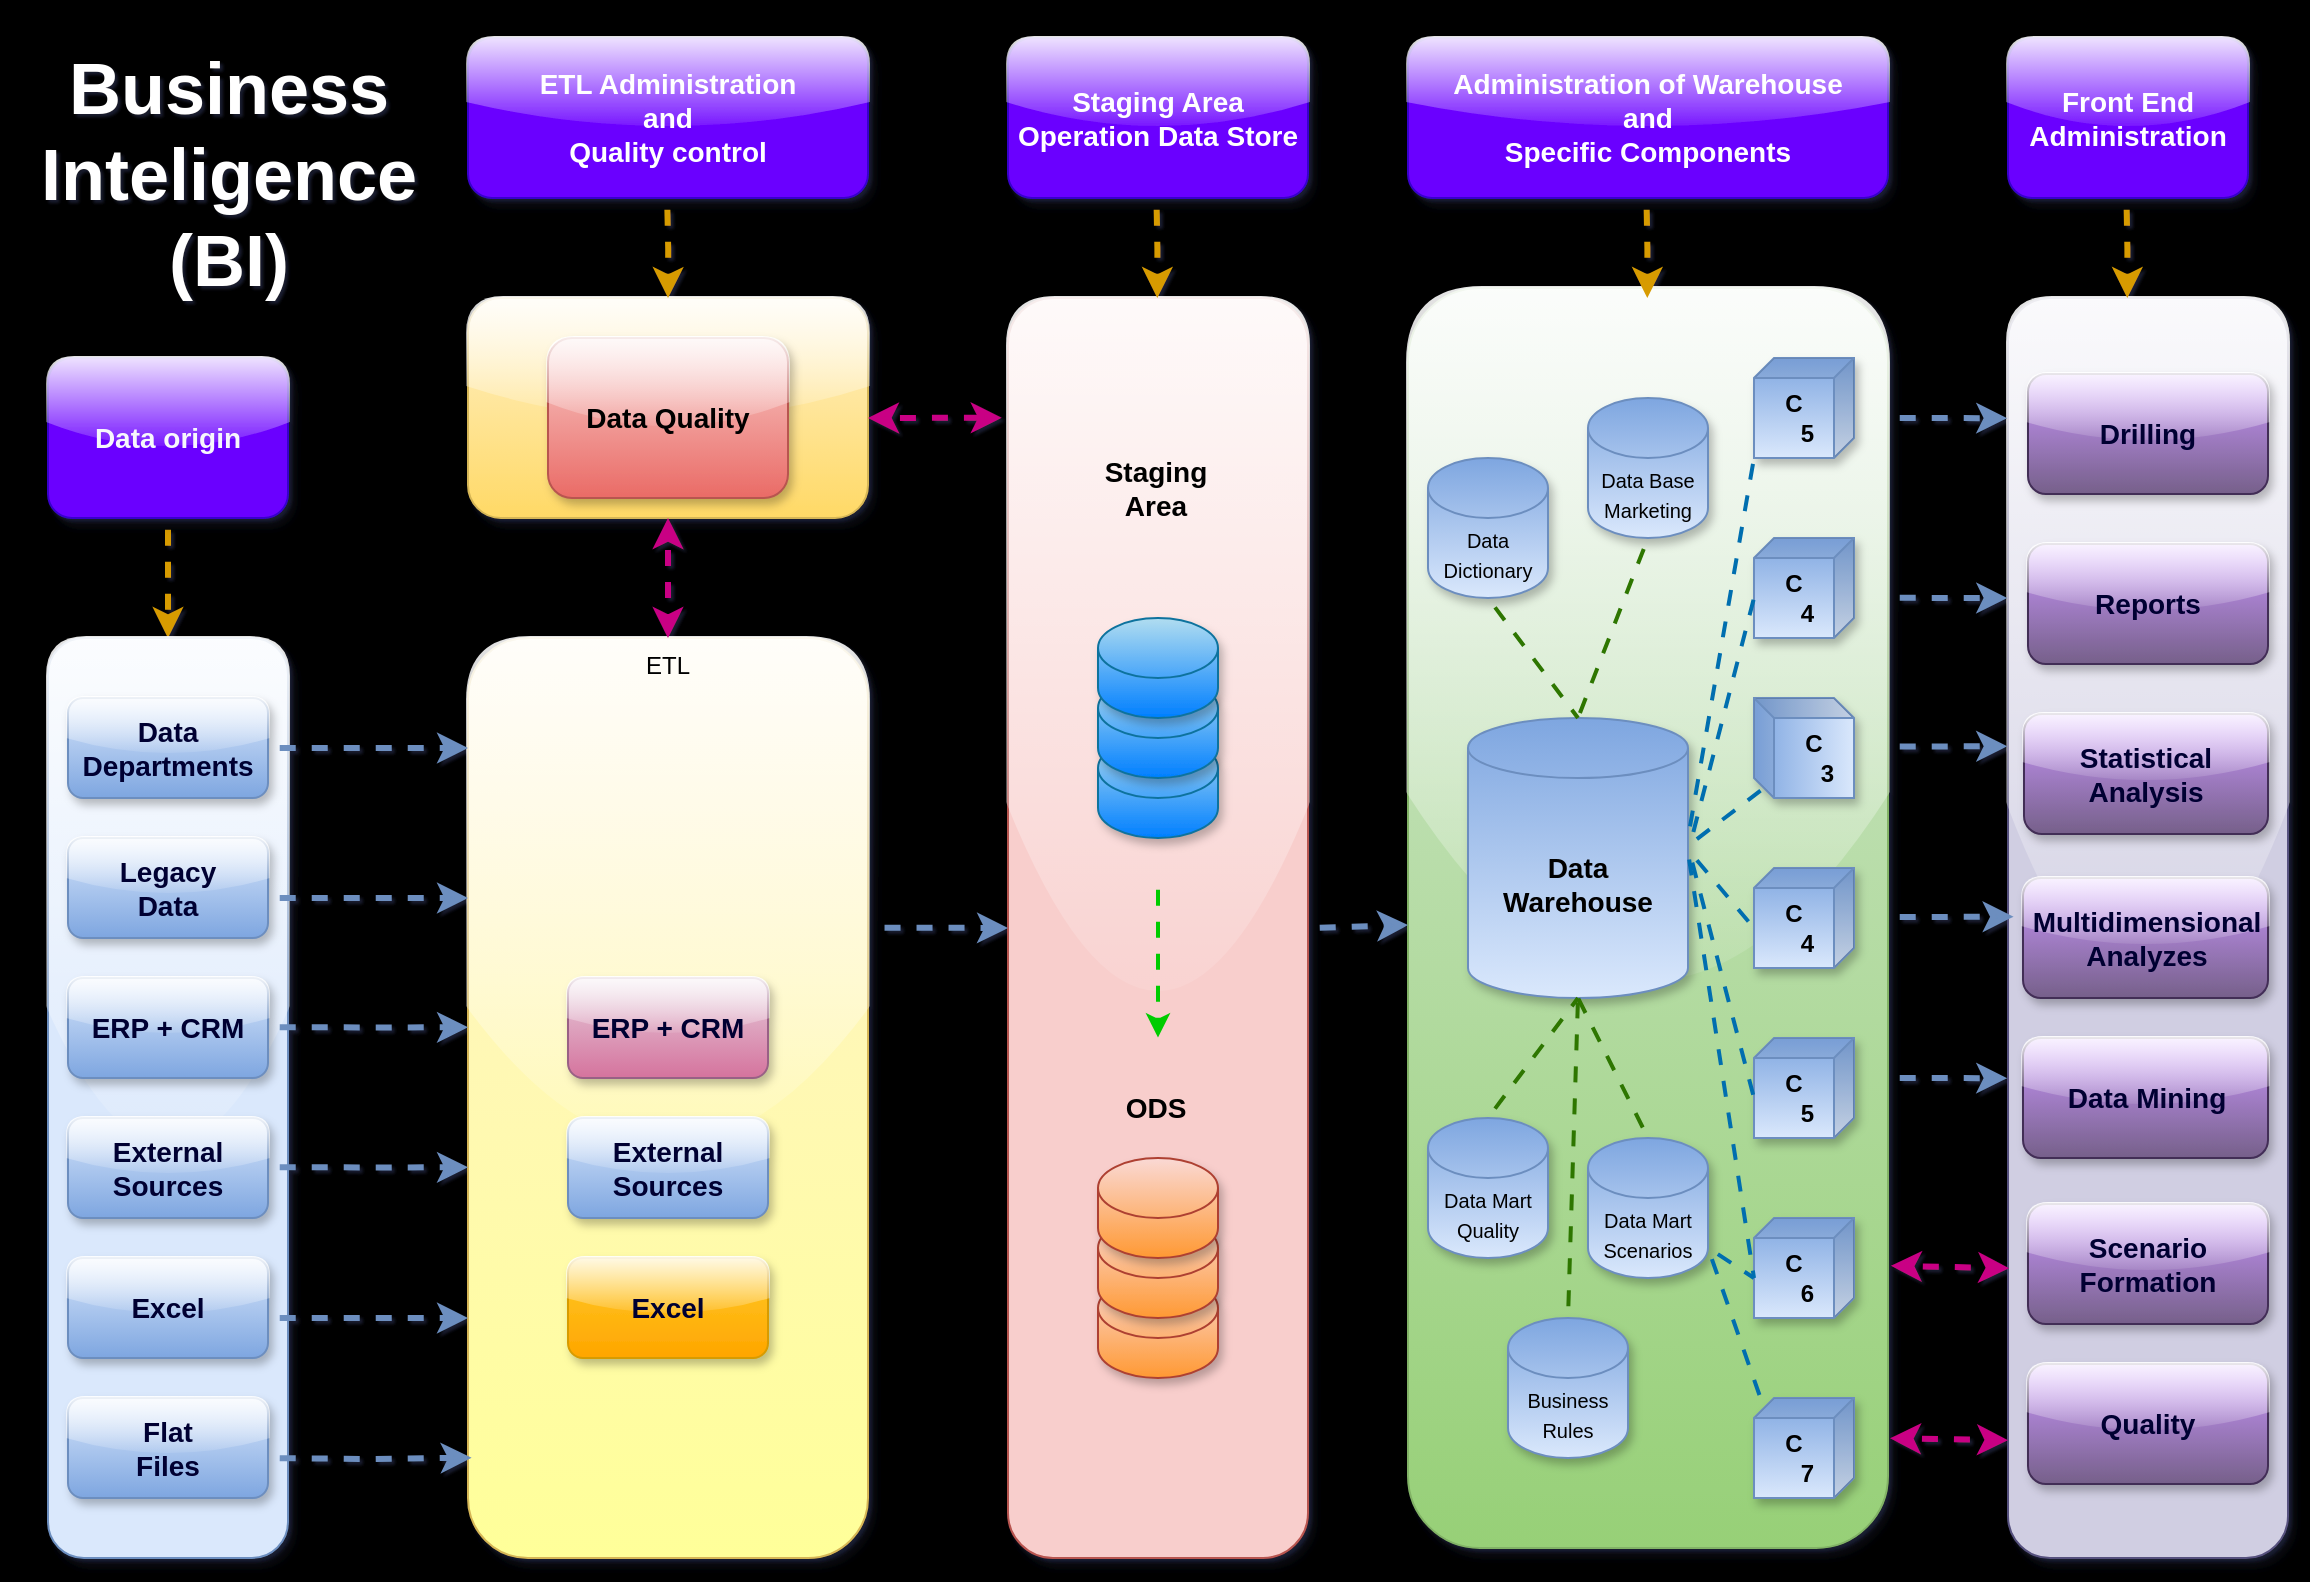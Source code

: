 <mxfile version="22.1.16" type="github">
  <diagram name="Página-1" id="4o_y28Qx3Zz9WGiGOu8f">
    <mxGraphModel dx="1235" dy="813" grid="1" gridSize="10" guides="1" tooltips="1" connect="1" arrows="1" fold="1" page="1" pageScale="1" pageWidth="1169" pageHeight="827" background="#000000" math="0" shadow="1">
      <root>
        <mxCell id="0" />
        <mxCell id="1" parent="0" />
        <mxCell id="63qLR-Xfm-PJ3_UfegTe-42" style="edgeStyle=orthogonalEdgeStyle;rounded=0;orthogonalLoop=1;jettySize=auto;html=1;exitX=0.5;exitY=1;exitDx=0;exitDy=0;entryX=0.5;entryY=0;entryDx=0;entryDy=0;flowAnimation=1;fillColor=#ffcd28;strokeColor=#d79b00;strokeWidth=3;gradientColor=#ffa500;shadow=0;" parent="1" source="63qLR-Xfm-PJ3_UfegTe-5" target="63qLR-Xfm-PJ3_UfegTe-6" edge="1">
          <mxGeometry relative="1" as="geometry" />
        </mxCell>
        <mxCell id="63qLR-Xfm-PJ3_UfegTe-5" value="&lt;b&gt;&lt;font color=&quot;#f7f7fc&quot; style=&quot;font-size: 14px;&quot;&gt;Data origin&lt;/font&gt;&lt;/b&gt;" style="rounded=1;whiteSpace=wrap;html=1;fillColor=#6a00ff;strokeColor=#3700CC;glass=1;shadow=1;fillStyle=solid;gradientDirection=south;fontColor=#ffffff;" parent="1" vertex="1">
          <mxGeometry x="30" y="200" width="120" height="80" as="geometry" />
        </mxCell>
        <mxCell id="63qLR-Xfm-PJ3_UfegTe-6" value="" style="rounded=1;whiteSpace=wrap;html=1;fillColor=#dae8fc;strokeColor=#6c8ebf;gradientColor=none;glass=1;shadow=1;gradientDirection=north;" parent="1" vertex="1">
          <mxGeometry x="30" y="340" width="120" height="460" as="geometry" />
        </mxCell>
        <mxCell id="63qLR-Xfm-PJ3_UfegTe-11" value="ETL" style="rounded=1;whiteSpace=wrap;html=1;fillColor=#fff2cc;strokeColor=#d6b656;align=center;gradientColor=#FFFF99;verticalAlign=top;horizontal=1;gradientDirection=south;glass=1;shadow=1;" parent="1" vertex="1">
          <mxGeometry x="240" y="340" width="200" height="460" as="geometry" />
        </mxCell>
        <mxCell id="63qLR-Xfm-PJ3_UfegTe-12" value="" style="rounded=1;whiteSpace=wrap;html=1;fillColor=#f8cecc;strokeColor=#b85450;gradientColor=none;glass=1;shadow=1;" parent="1" vertex="1">
          <mxGeometry x="510" y="170" width="150" height="630" as="geometry" />
        </mxCell>
        <mxCell id="63qLR-Xfm-PJ3_UfegTe-13" value="" style="rounded=1;whiteSpace=wrap;html=1;gradientDirection=south;noLabel=0;portConstraintRotation=0;snapToPoint=0;fillColor=#d5e8d4;gradientColor=#97d077;strokeColor=#82b366;shadow=1;glass=1;" parent="1" vertex="1">
          <mxGeometry x="710" y="165" width="240" height="630" as="geometry" />
        </mxCell>
        <mxCell id="63qLR-Xfm-PJ3_UfegTe-14" value="" style="rounded=1;whiteSpace=wrap;html=1;fillColor=#d0cee2;strokeColor=#56517e;gradientColor=none;gradientDirection=north;glass=1;shadow=1;" parent="1" vertex="1">
          <mxGeometry x="1010" y="170" width="140" height="630" as="geometry" />
        </mxCell>
        <mxCell id="63qLR-Xfm-PJ3_UfegTe-16" value="&lt;b&gt;&lt;font style=&quot;font-size: 14px;&quot;&gt;Staging Area&lt;br&gt;&lt;/font&gt;&lt;font style=&quot;font-size: 14px;&quot;&gt;Operation Data Store&lt;/font&gt;&lt;/b&gt;" style="rounded=1;whiteSpace=wrap;html=1;fillColor=#6a00ff;strokeColor=#3700CC;glass=1;shadow=1;fillStyle=solid;gradientDirection=south;fontColor=#ffffff;" parent="1" vertex="1">
          <mxGeometry x="510" y="40" width="150" height="80" as="geometry" />
        </mxCell>
        <mxCell id="63qLR-Xfm-PJ3_UfegTe-17" value="&lt;font style=&quot;font-size: 14px;&quot;&gt;&lt;b&gt;Administration of Warehouse&lt;br&gt;and&lt;br&gt;Specific Components&lt;/b&gt;&lt;/font&gt;" style="rounded=1;whiteSpace=wrap;html=1;fillColor=#6a00ff;strokeColor=#3700CC;glass=1;shadow=1;fillStyle=solid;gradientDirection=south;fontColor=#ffffff;" parent="1" vertex="1">
          <mxGeometry x="710" y="40" width="240" height="80" as="geometry" />
        </mxCell>
        <mxCell id="63qLR-Xfm-PJ3_UfegTe-18" value="&lt;b&gt;&lt;font style=&quot;font-size: 14px;&quot;&gt;Front End&lt;br&gt;Administration&lt;/font&gt;&lt;/b&gt;" style="rounded=1;whiteSpace=wrap;html=1;fillColor=#6a00ff;strokeColor=#3700CC;glass=1;shadow=1;fillStyle=solid;gradientDirection=south;fontColor=#ffffff;" parent="1" vertex="1">
          <mxGeometry x="1010" y="40" width="120" height="80" as="geometry" />
        </mxCell>
        <mxCell id="63qLR-Xfm-PJ3_UfegTe-35" value="" style="edgeStyle=orthogonalEdgeStyle;rounded=0;orthogonalLoop=1;jettySize=auto;html=1;fillColor=#dae8fc;strokeColor=#6c8ebf;flowAnimation=1;strokeWidth=3;gradientColor=#7ea6e0;" parent="1" source="63qLR-Xfm-PJ3_UfegTe-19" target="63qLR-Xfm-PJ3_UfegTe-11" edge="1">
          <mxGeometry relative="1" as="geometry">
            <Array as="points">
              <mxPoint x="200" y="395" />
              <mxPoint x="200" y="395" />
            </Array>
          </mxGeometry>
        </mxCell>
        <mxCell id="63qLR-Xfm-PJ3_UfegTe-19" value="&lt;b&gt;&lt;font color=&quot;#000033&quot; style=&quot;font-size: 14px;&quot;&gt;Data Departments&lt;/font&gt;&lt;/b&gt;" style="rounded=1;whiteSpace=wrap;html=1;fillColor=#dae8fc;strokeColor=#6c8ebf;glass=1;shadow=1;gradientColor=#7ea6e0;gradientDirection=south;" parent="1" vertex="1">
          <mxGeometry x="40" y="370" width="100" height="50" as="geometry" />
        </mxCell>
        <mxCell id="63qLR-Xfm-PJ3_UfegTe-20" value="&lt;b&gt;&lt;font color=&quot;#000033&quot; style=&quot;font-size: 14px;&quot;&gt;Legacy &lt;br&gt;Data&lt;/font&gt;&lt;/b&gt;" style="rounded=1;whiteSpace=wrap;html=1;fillColor=#dae8fc;strokeColor=#6c8ebf;glass=1;shadow=1;gradientColor=#7ea6e0;gradientDirection=south;" parent="1" vertex="1">
          <mxGeometry x="40" y="440" width="100" height="50" as="geometry" />
        </mxCell>
        <mxCell id="63qLR-Xfm-PJ3_UfegTe-21" value="&lt;b&gt;&lt;font color=&quot;#000033&quot; style=&quot;font-size: 14px;&quot;&gt;ERP + CRM&lt;/font&gt;&lt;/b&gt;" style="rounded=1;whiteSpace=wrap;html=1;fillColor=#dae8fc;strokeColor=#6c8ebf;glass=1;shadow=1;gradientColor=#7ea6e0;gradientDirection=south;" parent="1" vertex="1">
          <mxGeometry x="40" y="510" width="100" height="50" as="geometry" />
        </mxCell>
        <mxCell id="63qLR-Xfm-PJ3_UfegTe-22" value="&lt;b&gt;&lt;font color=&quot;#000033&quot; style=&quot;font-size: 14px;&quot;&gt;External&lt;br&gt;Sources&lt;br&gt;&lt;/font&gt;&lt;/b&gt;" style="rounded=1;whiteSpace=wrap;html=1;fillColor=#dae8fc;strokeColor=#6c8ebf;glass=1;shadow=1;gradientColor=#7ea6e0;gradientDirection=south;" parent="1" vertex="1">
          <mxGeometry x="40" y="580" width="100" height="50" as="geometry" />
        </mxCell>
        <mxCell id="63qLR-Xfm-PJ3_UfegTe-23" value="&lt;b&gt;&lt;font color=&quot;#000033&quot; style=&quot;font-size: 14px;&quot;&gt;Excel&lt;/font&gt;&lt;/b&gt;" style="rounded=1;whiteSpace=wrap;html=1;fillColor=#dae8fc;strokeColor=#6c8ebf;glass=1;shadow=1;gradientColor=#7ea6e0;gradientDirection=south;" parent="1" vertex="1">
          <mxGeometry x="40" y="650" width="100" height="50" as="geometry" />
        </mxCell>
        <mxCell id="63qLR-Xfm-PJ3_UfegTe-24" value="&lt;b&gt;&lt;font color=&quot;#000033&quot; style=&quot;font-size: 14px;&quot;&gt;Flat&lt;br&gt;Files&lt;br&gt;&lt;/font&gt;&lt;/b&gt;" style="rounded=1;whiteSpace=wrap;html=1;fillColor=#dae8fc;strokeColor=#6c8ebf;glass=1;shadow=1;gradientColor=#7ea6e0;gradientDirection=south;" parent="1" vertex="1">
          <mxGeometry x="40" y="720" width="100" height="50" as="geometry" />
        </mxCell>
        <mxCell id="63qLR-Xfm-PJ3_UfegTe-25" value="&lt;font style=&quot;font-size: 14px;&quot;&gt;&lt;b&gt;ETL Administration &lt;br&gt;and &lt;br&gt;Quality control&lt;/b&gt;&lt;/font&gt;" style="rounded=1;whiteSpace=wrap;html=1;fillColor=#6a00ff;strokeColor=#3700CC;glass=1;shadow=1;fillStyle=solid;gradientDirection=south;fontColor=#ffffff;" parent="1" vertex="1">
          <mxGeometry x="240" y="40" width="200" height="80" as="geometry" />
        </mxCell>
        <mxCell id="63qLR-Xfm-PJ3_UfegTe-26" value="" style="rounded=1;whiteSpace=wrap;html=1;fillColor=#fff2cc;strokeColor=#d6b656;gradientDirection=south;gradientColor=#ffd966;glass=1;shadow=1;" parent="1" vertex="1">
          <mxGeometry x="240" y="170" width="200" height="110" as="geometry" />
        </mxCell>
        <mxCell id="63qLR-Xfm-PJ3_UfegTe-27" value="&lt;font color=&quot;#000000&quot; style=&quot;font-size: 14px;&quot;&gt;&lt;b&gt;Data Quality&lt;/b&gt;&lt;/font&gt;" style="rounded=1;whiteSpace=wrap;html=1;fillColor=#f8cecc;strokeColor=#b85450;shadow=1;gradientColor=#ea6b66;gradientDirection=south;glass=1;" parent="1" vertex="1">
          <mxGeometry x="280" y="190" width="120" height="80" as="geometry" />
        </mxCell>
        <mxCell id="63qLR-Xfm-PJ3_UfegTe-30" value="&lt;b&gt;&lt;font color=&quot;#000033&quot; style=&quot;font-size: 14px;&quot;&gt;ERP + CRM&lt;/font&gt;&lt;/b&gt;" style="rounded=1;whiteSpace=wrap;html=1;fillColor=#e6d0de;strokeColor=#996185;shadow=1;gradientColor=#d5739d;gradientDirection=south;glass=1;" parent="1" vertex="1">
          <mxGeometry x="290" y="510" width="100" height="50" as="geometry" />
        </mxCell>
        <mxCell id="63qLR-Xfm-PJ3_UfegTe-31" value="&lt;b&gt;&lt;font color=&quot;#000033&quot; style=&quot;font-size: 14px;&quot;&gt;External&lt;br&gt;Sources&lt;br&gt;&lt;/font&gt;&lt;/b&gt;" style="rounded=1;whiteSpace=wrap;html=1;fillColor=#dae8fc;strokeColor=#6c8ebf;shadow=1;gradientColor=#7ea6e0;gradientDirection=south;glass=1;" parent="1" vertex="1">
          <mxGeometry x="290" y="580" width="100" height="50" as="geometry" />
        </mxCell>
        <mxCell id="63qLR-Xfm-PJ3_UfegTe-32" value="&lt;b&gt;&lt;font color=&quot;#000033&quot; style=&quot;font-size: 14px;&quot;&gt;Excel&lt;/font&gt;&lt;/b&gt;" style="rounded=1;whiteSpace=wrap;html=1;fillColor=#ffcd28;strokeColor=#d79b00;shadow=1;gradientColor=#ffa500;gradientDirection=south;glass=1;" parent="1" vertex="1">
          <mxGeometry x="290" y="650" width="100" height="50" as="geometry" />
        </mxCell>
        <mxCell id="63qLR-Xfm-PJ3_UfegTe-39" value="" style="edgeStyle=orthogonalEdgeStyle;rounded=0;orthogonalLoop=1;jettySize=auto;html=1;fillColor=#dae8fc;strokeColor=#6c8ebf;flowAnimation=1;strokeWidth=3;gradientColor=#7ea6e0;" parent="1" target="63qLR-Xfm-PJ3_UfegTe-11" edge="1">
          <mxGeometry relative="1" as="geometry">
            <mxPoint x="140" y="680.03" as="sourcePoint" />
            <mxPoint x="220" y="680.03" as="targetPoint" />
            <Array as="points">
              <mxPoint x="190" y="680" />
              <mxPoint x="190" y="680" />
            </Array>
          </mxGeometry>
        </mxCell>
        <mxCell id="63qLR-Xfm-PJ3_UfegTe-40" value="" style="edgeStyle=orthogonalEdgeStyle;rounded=0;orthogonalLoop=1;jettySize=auto;html=1;fillColor=#dae8fc;strokeColor=#6c8ebf;flowAnimation=1;strokeWidth=3;entryX=0.009;entryY=0.891;entryDx=0;entryDy=0;entryPerimeter=0;gradientColor=#7ea6e0;" parent="1" target="63qLR-Xfm-PJ3_UfegTe-11" edge="1">
          <mxGeometry relative="1" as="geometry">
            <mxPoint x="140" y="750.03" as="sourcePoint" />
            <mxPoint x="220" y="750.03" as="targetPoint" />
            <Array as="points" />
          </mxGeometry>
        </mxCell>
        <mxCell id="63qLR-Xfm-PJ3_UfegTe-43" style="edgeStyle=orthogonalEdgeStyle;rounded=0;orthogonalLoop=1;jettySize=auto;html=1;exitX=0.5;exitY=1;exitDx=0;exitDy=0;flowAnimation=1;fillColor=#ffcd28;strokeColor=#d79b00;strokeWidth=3;gradientColor=#ffa500;" parent="1" edge="1">
          <mxGeometry relative="1" as="geometry">
            <mxPoint x="339.57" y="120" as="sourcePoint" />
            <mxPoint x="340" y="170" as="targetPoint" />
          </mxGeometry>
        </mxCell>
        <mxCell id="63qLR-Xfm-PJ3_UfegTe-44" style="edgeStyle=orthogonalEdgeStyle;rounded=0;orthogonalLoop=1;jettySize=auto;html=1;exitX=0.5;exitY=1;exitDx=0;exitDy=0;flowAnimation=1;fillColor=#ffcd28;strokeColor=#d79b00;strokeWidth=3;gradientColor=#ffa500;" parent="1" edge="1">
          <mxGeometry relative="1" as="geometry">
            <mxPoint x="584.23" y="120" as="sourcePoint" />
            <mxPoint x="584.66" y="170" as="targetPoint" />
          </mxGeometry>
        </mxCell>
        <mxCell id="63qLR-Xfm-PJ3_UfegTe-45" style="edgeStyle=orthogonalEdgeStyle;rounded=0;orthogonalLoop=1;jettySize=auto;html=1;exitX=0.5;exitY=1;exitDx=0;exitDy=0;flowAnimation=1;fillColor=#ffcd28;strokeColor=#d79b00;strokeWidth=3;gradientColor=#ffa500;" parent="1" edge="1">
          <mxGeometry relative="1" as="geometry">
            <mxPoint x="829.23" y="120" as="sourcePoint" />
            <mxPoint x="829.66" y="170" as="targetPoint" />
          </mxGeometry>
        </mxCell>
        <mxCell id="63qLR-Xfm-PJ3_UfegTe-46" style="edgeStyle=orthogonalEdgeStyle;rounded=0;orthogonalLoop=1;jettySize=auto;html=1;exitX=0.5;exitY=1;exitDx=0;exitDy=0;flowAnimation=1;fillColor=#ffcd28;gradientColor=#ffa500;strokeColor=#d79b00;strokeWidth=3;" parent="1" edge="1">
          <mxGeometry relative="1" as="geometry">
            <mxPoint x="1069.23" y="120" as="sourcePoint" />
            <mxPoint x="1069.66" y="170" as="targetPoint" />
          </mxGeometry>
        </mxCell>
        <mxCell id="63qLR-Xfm-PJ3_UfegTe-47" style="edgeStyle=orthogonalEdgeStyle;rounded=0;orthogonalLoop=1;jettySize=auto;html=1;exitX=1.012;exitY=0.315;exitDx=0;exitDy=0;flowAnimation=1;fillColor=#dae8fc;strokeColor=#6c8ebf;strokeWidth=3;exitPerimeter=0;entryX=0;entryY=0.5;entryDx=0;entryDy=0;gradientColor=#7ea6e0;" parent="1" source="63qLR-Xfm-PJ3_UfegTe-11" target="63qLR-Xfm-PJ3_UfegTe-12" edge="1">
          <mxGeometry relative="1" as="geometry">
            <mxPoint x="339.55" y="280" as="sourcePoint" />
            <mxPoint x="490" y="542" as="targetPoint" />
            <Array as="points" />
          </mxGeometry>
        </mxCell>
        <mxCell id="63qLR-Xfm-PJ3_UfegTe-48" value="" style="edgeStyle=orthogonalEdgeStyle;rounded=0;orthogonalLoop=1;jettySize=auto;html=1;fillColor=#dae8fc;strokeColor=#6c8ebf;flowAnimation=1;strokeWidth=3;gradientColor=#7ea6e0;" parent="1" edge="1">
          <mxGeometry relative="1" as="geometry">
            <mxPoint x="140" y="470" as="sourcePoint" />
            <mxPoint x="240" y="470" as="targetPoint" />
            <Array as="points">
              <mxPoint x="200" y="470" />
              <mxPoint x="200" y="470" />
            </Array>
          </mxGeometry>
        </mxCell>
        <mxCell id="63qLR-Xfm-PJ3_UfegTe-49" value="" style="edgeStyle=orthogonalEdgeStyle;rounded=0;orthogonalLoop=1;jettySize=auto;html=1;fillColor=#dae8fc;strokeColor=#6c8ebf;flowAnimation=1;strokeWidth=3;gradientColor=#7ea6e0;" parent="1" edge="1">
          <mxGeometry relative="1" as="geometry">
            <mxPoint x="140" y="534.66" as="sourcePoint" />
            <mxPoint x="240" y="534.66" as="targetPoint" />
            <Array as="points">
              <mxPoint x="200" y="534.66" />
              <mxPoint x="200" y="534.66" />
            </Array>
          </mxGeometry>
        </mxCell>
        <mxCell id="63qLR-Xfm-PJ3_UfegTe-50" value="" style="edgeStyle=orthogonalEdgeStyle;rounded=0;orthogonalLoop=1;jettySize=auto;html=1;fillColor=#dae8fc;strokeColor=#6c8ebf;flowAnimation=1;strokeWidth=3;gradientColor=#7ea6e0;" parent="1" edge="1">
          <mxGeometry relative="1" as="geometry">
            <mxPoint x="140" y="604.66" as="sourcePoint" />
            <mxPoint x="240" y="604.66" as="targetPoint" />
            <Array as="points">
              <mxPoint x="200" y="604.66" />
              <mxPoint x="200" y="604.66" />
            </Array>
          </mxGeometry>
        </mxCell>
        <mxCell id="63qLR-Xfm-PJ3_UfegTe-51" value="" style="endArrow=classic;startArrow=classic;html=1;rounded=0;entryX=-0.021;entryY=0.095;entryDx=0;entryDy=0;entryPerimeter=0;fillColor=#e6d0de;gradientColor=#d5739d;strokeColor=#c90384;flowAnimation=1;strokeWidth=3;" parent="1" target="63qLR-Xfm-PJ3_UfegTe-12" edge="1">
          <mxGeometry width="50" height="50" relative="1" as="geometry">
            <mxPoint x="440" y="230" as="sourcePoint" />
            <mxPoint x="490" y="180" as="targetPoint" />
          </mxGeometry>
        </mxCell>
        <mxCell id="63qLR-Xfm-PJ3_UfegTe-52" value="" style="endArrow=classic;startArrow=classic;html=1;rounded=0;entryX=0.5;entryY=0;entryDx=0;entryDy=0;fillColor=#e6d0de;gradientColor=#d5739d;strokeColor=#c90384;flowAnimation=1;strokeWidth=3;exitX=0.5;exitY=1;exitDx=0;exitDy=0;" parent="1" source="63qLR-Xfm-PJ3_UfegTe-26" target="63qLR-Xfm-PJ3_UfegTe-11" edge="1">
          <mxGeometry width="50" height="50" relative="1" as="geometry">
            <mxPoint x="306.5" y="310.0" as="sourcePoint" />
            <mxPoint x="373.5" y="310.0" as="targetPoint" />
          </mxGeometry>
        </mxCell>
        <mxCell id="63qLR-Xfm-PJ3_UfegTe-61" value="" style="shape=cylinder3;whiteSpace=wrap;html=1;boundedLbl=1;backgroundOutline=1;size=15;shadow=1;gradientDirection=south;perimeterSpacing=0;fillColor=#fad9d5;strokeColor=#ae4132;gradientColor=#FF9933;" parent="1" vertex="1">
          <mxGeometry x="555" y="660" width="60" height="50" as="geometry" />
        </mxCell>
        <mxCell id="63qLR-Xfm-PJ3_UfegTe-62" value="" style="shape=cylinder3;whiteSpace=wrap;html=1;boundedLbl=1;backgroundOutline=1;size=15;shadow=1;gradientDirection=south;perimeterSpacing=0;fillColor=#fad9d5;strokeColor=#ae4132;gradientColor=#FF9933;" parent="1" vertex="1">
          <mxGeometry x="555" y="630" width="60" height="50" as="geometry" />
        </mxCell>
        <mxCell id="63qLR-Xfm-PJ3_UfegTe-63" value="" style="shape=cylinder3;whiteSpace=wrap;html=1;boundedLbl=1;backgroundOutline=1;size=15;shadow=1;gradientDirection=south;perimeterSpacing=0;fillColor=#fad9d5;strokeColor=#ae4132;gradientColor=#FF9933;" parent="1" vertex="1">
          <mxGeometry x="555" y="600" width="60" height="50" as="geometry" />
        </mxCell>
        <mxCell id="63qLR-Xfm-PJ3_UfegTe-68" value="" style="shape=cylinder3;whiteSpace=wrap;html=1;boundedLbl=1;backgroundOutline=1;size=15;shadow=1;gradientDirection=south;perimeterSpacing=0;fillColor=#b1ddf0;strokeColor=#10739e;gradientColor=#007FFF;" parent="1" vertex="1">
          <mxGeometry x="555" y="390" width="60" height="50" as="geometry" />
        </mxCell>
        <mxCell id="63qLR-Xfm-PJ3_UfegTe-69" value="" style="shape=cylinder3;whiteSpace=wrap;html=1;boundedLbl=1;backgroundOutline=1;size=15;shadow=1;gradientDirection=south;perimeterSpacing=0;fillColor=#b1ddf0;strokeColor=#10739e;gradientColor=#007FFF;" parent="1" vertex="1">
          <mxGeometry x="555" y="360" width="60" height="50" as="geometry" />
        </mxCell>
        <mxCell id="63qLR-Xfm-PJ3_UfegTe-70" value="&lt;b&gt;&lt;font style=&quot;font-size: 14px;&quot;&gt;Data&lt;br&gt;Warehouse&lt;/font&gt;&lt;/b&gt;" style="shape=cylinder3;whiteSpace=wrap;html=1;boundedLbl=1;backgroundOutline=1;size=15;shadow=1;gradientDirection=north;perimeterSpacing=0;fillColor=#dae8fc;strokeColor=#6c8ebf;gradientColor=#7ea6e0;" parent="1" vertex="1">
          <mxGeometry x="740" y="380" width="110" height="140" as="geometry" />
        </mxCell>
        <mxCell id="63qLR-Xfm-PJ3_UfegTe-73" value="" style="endArrow=classic;html=1;rounded=0;entryX=0.5;entryY=0.587;entryDx=0;entryDy=0;entryPerimeter=0;strokeWidth=2;flowAnimation=1;shadow=0;strokeColor=#00CC00;" parent="1" target="63qLR-Xfm-PJ3_UfegTe-12" edge="1">
          <mxGeometry width="50" height="50" relative="1" as="geometry">
            <mxPoint x="585" y="460" as="sourcePoint" />
            <mxPoint x="610" y="470" as="targetPoint" />
          </mxGeometry>
        </mxCell>
        <mxCell id="63qLR-Xfm-PJ3_UfegTe-74" value="&lt;span style=&quot;border-color: var(--border-color);&quot;&gt;&lt;font style=&quot;border-color: var(--border-color); font-size: 14px;&quot;&gt;&lt;b&gt;Staging Area&lt;/b&gt;&lt;/font&gt;&lt;/span&gt;" style="text;html=1;strokeColor=none;fillColor=none;align=center;verticalAlign=middle;whiteSpace=wrap;rounded=0;" parent="1" vertex="1">
          <mxGeometry x="554" y="250" width="60" height="30" as="geometry" />
        </mxCell>
        <mxCell id="63qLR-Xfm-PJ3_UfegTe-75" value="&lt;span style=&quot;border-color: var(--border-color);&quot;&gt;&lt;font style=&quot;border-color: var(--border-color); font-size: 14px;&quot;&gt;&lt;b&gt;ODS&lt;/b&gt;&lt;/font&gt;&lt;/span&gt;" style="text;html=1;strokeColor=none;fillColor=none;align=center;verticalAlign=middle;whiteSpace=wrap;rounded=0;shadow=1;" parent="1" vertex="1">
          <mxGeometry x="554" y="560" width="60" height="30" as="geometry" />
        </mxCell>
        <mxCell id="63qLR-Xfm-PJ3_UfegTe-76" value="" style="shape=cylinder3;whiteSpace=wrap;html=1;boundedLbl=1;backgroundOutline=1;size=15;shadow=1;gradientDirection=south;perimeterSpacing=0;fillColor=#b1ddf0;strokeColor=#10739e;gradientColor=#007FFF;" parent="1" vertex="1">
          <mxGeometry x="555" y="330" width="60" height="50" as="geometry" />
        </mxCell>
        <mxCell id="63qLR-Xfm-PJ3_UfegTe-77" value="" style="endArrow=classic;html=1;rounded=0;exitX=1;exitY=0.5;exitDx=0;exitDy=0;strokeWidth=3;strokeColor=#6c8ebf;flowAnimation=1;ignoreEdge=0;orthogonalLoop=0;orthogonal=0;comic=0;noJump=1;backgroundOutline=0;fixDash=1;fillColor=#dae8fc;gradientColor=#7ea6e0;" parent="1" source="63qLR-Xfm-PJ3_UfegTe-12" target="63qLR-Xfm-PJ3_UfegTe-13" edge="1">
          <mxGeometry width="50" height="50" relative="1" as="geometry">
            <mxPoint x="660" y="490" as="sourcePoint" />
            <mxPoint x="710" y="440" as="targetPoint" />
          </mxGeometry>
        </mxCell>
        <mxCell id="63qLR-Xfm-PJ3_UfegTe-78" value="&lt;font style=&quot;font-size: 10px;&quot;&gt;Data&lt;br&gt;Dictionary&lt;/font&gt;" style="shape=cylinder3;whiteSpace=wrap;html=1;boundedLbl=1;backgroundOutline=1;size=15;shadow=1;gradientDirection=north;perimeterSpacing=0;fillColor=#dae8fc;strokeColor=#6c8ebf;gradientColor=#7ea6e0;" parent="1" vertex="1">
          <mxGeometry x="720" y="250" width="60" height="70" as="geometry" />
        </mxCell>
        <mxCell id="63qLR-Xfm-PJ3_UfegTe-83" value="&lt;b&gt;C&lt;br&gt;&amp;nbsp; &amp;nbsp; 5&lt;/b&gt;" style="shape=cube;whiteSpace=wrap;html=1;boundedLbl=1;backgroundOutline=1;darkOpacity=0.05;darkOpacity2=0.1;flipH=1;fillColor=#dae8fc;gradientColor=#7ea6e0;strokeColor=#6c8ebf;size=10;shadow=1;gradientDirection=north;" parent="1" vertex="1">
          <mxGeometry x="883" y="200" width="50" height="50" as="geometry" />
        </mxCell>
        <mxCell id="63qLR-Xfm-PJ3_UfegTe-84" value="&lt;b style=&quot;border-color: var(--border-color);&quot;&gt;C&lt;br style=&quot;border-color: var(--border-color);&quot;&gt;&amp;nbsp; &amp;nbsp; 4&lt;/b&gt;" style="shape=cube;whiteSpace=wrap;html=1;boundedLbl=1;backgroundOutline=1;darkOpacity=0.05;darkOpacity2=0.1;flipH=1;fillColor=#dae8fc;gradientColor=#7ea6e0;strokeColor=#6c8ebf;size=10;shadow=1;gradientDirection=north;" parent="1" vertex="1">
          <mxGeometry x="883" y="290" width="50" height="50" as="geometry" />
        </mxCell>
        <mxCell id="63qLR-Xfm-PJ3_UfegTe-85" value="&lt;b style=&quot;border-color: var(--border-color);&quot;&gt;C&lt;br style=&quot;border-color: var(--border-color);&quot;&gt;&amp;nbsp; &amp;nbsp; 3&lt;/b&gt;" style="shape=cube;whiteSpace=wrap;html=1;boundedLbl=1;backgroundOutline=1;darkOpacity=0.05;darkOpacity2=0.1;flipH=1;fillColor=#dae8fc;gradientColor=#7ea6e0;strokeColor=#6c8ebf;size=10;shadow=1;gradientDirection=north;direction=south;" parent="1" vertex="1">
          <mxGeometry x="883" y="370" width="50" height="50" as="geometry" />
        </mxCell>
        <mxCell id="63qLR-Xfm-PJ3_UfegTe-86" value="&lt;b style=&quot;border-color: var(--border-color);&quot;&gt;C&lt;br style=&quot;border-color: var(--border-color);&quot;&gt;&amp;nbsp; &amp;nbsp; 4&lt;/b&gt;" style="shape=cube;whiteSpace=wrap;html=1;boundedLbl=1;backgroundOutline=1;darkOpacity=0.05;darkOpacity2=0.1;flipH=1;fillColor=#dae8fc;gradientColor=#7ea6e0;strokeColor=#6c8ebf;size=10;shadow=1;gradientDirection=north;" parent="1" vertex="1">
          <mxGeometry x="883" y="455" width="50" height="50" as="geometry" />
        </mxCell>
        <mxCell id="63qLR-Xfm-PJ3_UfegTe-87" value="&lt;b style=&quot;border-color: var(--border-color);&quot;&gt;C&lt;br style=&quot;border-color: var(--border-color);&quot;&gt;&amp;nbsp; &amp;nbsp; 5&lt;/b&gt;" style="shape=cube;whiteSpace=wrap;html=1;boundedLbl=1;backgroundOutline=1;darkOpacity=0.05;darkOpacity2=0.1;flipH=1;fillColor=#dae8fc;gradientColor=#7ea6e0;strokeColor=#6c8ebf;size=10;shadow=1;gradientDirection=north;" parent="1" vertex="1">
          <mxGeometry x="883" y="540" width="50" height="50" as="geometry" />
        </mxCell>
        <mxCell id="63qLR-Xfm-PJ3_UfegTe-88" value="&lt;b style=&quot;border-color: var(--border-color);&quot;&gt;C&lt;br style=&quot;border-color: var(--border-color);&quot;&gt;&amp;nbsp; &amp;nbsp; 6&lt;/b&gt;" style="shape=cube;whiteSpace=wrap;html=1;boundedLbl=1;backgroundOutline=1;darkOpacity=0.05;darkOpacity2=0.1;flipH=1;fillColor=#dae8fc;gradientColor=#7ea6e0;strokeColor=#6c8ebf;size=10;shadow=1;gradientDirection=north;" parent="1" vertex="1">
          <mxGeometry x="883" y="630" width="50" height="50" as="geometry" />
        </mxCell>
        <mxCell id="63qLR-Xfm-PJ3_UfegTe-89" value="&lt;b style=&quot;border-color: var(--border-color);&quot;&gt;C&lt;br style=&quot;border-color: var(--border-color);&quot;&gt;&amp;nbsp; &amp;nbsp; 7&lt;/b&gt;" style="shape=cube;whiteSpace=wrap;html=1;boundedLbl=1;backgroundOutline=1;darkOpacity=0.05;darkOpacity2=0.1;flipH=1;fillColor=#dae8fc;gradientColor=#7ea6e0;strokeColor=#6c8ebf;size=10;shadow=1;gradientDirection=north;" parent="1" vertex="1">
          <mxGeometry x="883" y="720" width="50" height="50" as="geometry" />
        </mxCell>
        <mxCell id="63qLR-Xfm-PJ3_UfegTe-90" value="&lt;font style=&quot;font-size: 10px;&quot;&gt;Data Base Marketing&lt;/font&gt;" style="shape=cylinder3;whiteSpace=wrap;html=1;boundedLbl=1;backgroundOutline=1;size=15;shadow=1;gradientDirection=north;perimeterSpacing=0;fillColor=#dae8fc;strokeColor=#6c8ebf;gradientColor=#7ea6e0;" parent="1" vertex="1">
          <mxGeometry x="800" y="220" width="60" height="70" as="geometry" />
        </mxCell>
        <mxCell id="63qLR-Xfm-PJ3_UfegTe-93" value="&lt;span style=&quot;font-size: 10px;&quot;&gt;Data Mart Quality&lt;/span&gt;" style="shape=cylinder3;whiteSpace=wrap;html=1;boundedLbl=1;backgroundOutline=1;size=15;shadow=1;gradientDirection=north;perimeterSpacing=0;fillColor=#dae8fc;strokeColor=#6c8ebf;gradientColor=#7ea6e0;" parent="1" vertex="1">
          <mxGeometry x="720" y="580" width="60" height="70" as="geometry" />
        </mxCell>
        <mxCell id="63qLR-Xfm-PJ3_UfegTe-94" value="&lt;span style=&quot;font-size: 10px;&quot;&gt;Business Rules&lt;/span&gt;" style="shape=cylinder3;whiteSpace=wrap;html=1;boundedLbl=1;backgroundOutline=1;size=15;shadow=1;gradientDirection=north;perimeterSpacing=0;fillColor=#dae8fc;strokeColor=#6c8ebf;gradientColor=#7ea6e0;" parent="1" vertex="1">
          <mxGeometry x="760" y="680" width="60" height="70" as="geometry" />
        </mxCell>
        <mxCell id="63qLR-Xfm-PJ3_UfegTe-95" value="&lt;span style=&quot;font-size: 10px;&quot;&gt;Data Mart Scenarios&lt;/span&gt;" style="shape=cylinder3;whiteSpace=wrap;html=1;boundedLbl=1;backgroundOutline=1;size=15;shadow=1;gradientDirection=north;perimeterSpacing=0;fillColor=#dae8fc;strokeColor=#6c8ebf;gradientColor=#7ea6e0;" parent="1" vertex="1">
          <mxGeometry x="800" y="590" width="60" height="70" as="geometry" />
        </mxCell>
        <mxCell id="63qLR-Xfm-PJ3_UfegTe-99" value="" style="endArrow=none;html=1;rounded=0;entryX=0.5;entryY=1;entryDx=0;entryDy=0;entryPerimeter=0;flowAnimation=1;strokeWidth=2;exitX=0.5;exitY=0;exitDx=0;exitDy=0;exitPerimeter=0;shadow=0;strokeColor=#2D7600;fillColor=#60a917;" parent="1" source="63qLR-Xfm-PJ3_UfegTe-93" target="63qLR-Xfm-PJ3_UfegTe-70" edge="1">
          <mxGeometry width="50" height="50" relative="1" as="geometry">
            <mxPoint x="760" y="580" as="sourcePoint" />
            <mxPoint x="765" y="420" as="targetPoint" />
          </mxGeometry>
        </mxCell>
        <mxCell id="63qLR-Xfm-PJ3_UfegTe-101" value="" style="endArrow=none;html=1;rounded=0;entryX=0.5;entryY=1;entryDx=0;entryDy=0;entryPerimeter=0;flowAnimation=1;strokeWidth=2;exitX=0.5;exitY=0;exitDx=0;exitDy=0;exitPerimeter=0;shadow=0;strokeColor=#2D7600;fillColor=#60a917;" parent="1" source="63qLR-Xfm-PJ3_UfegTe-95" target="63qLR-Xfm-PJ3_UfegTe-70" edge="1">
          <mxGeometry width="50" height="50" relative="1" as="geometry">
            <mxPoint x="760" y="590" as="sourcePoint" />
            <mxPoint x="805" y="530" as="targetPoint" />
          </mxGeometry>
        </mxCell>
        <mxCell id="63qLR-Xfm-PJ3_UfegTe-105" value="" style="endArrow=none;html=1;rounded=0;flowAnimation=1;strokeWidth=2;shadow=0;fillColor=#1ba1e2;strokeColor=#006EAF;entryX=0;entryY=0;entryDx=50;entryDy=30;entryPerimeter=0;" parent="1" source="63qLR-Xfm-PJ3_UfegTe-95" target="63qLR-Xfm-PJ3_UfegTe-88" edge="1">
          <mxGeometry width="50" height="50" relative="1" as="geometry">
            <mxPoint x="825" y="550" as="sourcePoint" />
            <mxPoint x="780" y="610" as="targetPoint" />
          </mxGeometry>
        </mxCell>
        <mxCell id="63qLR-Xfm-PJ3_UfegTe-107" value="" style="endArrow=none;html=1;rounded=0;flowAnimation=1;strokeWidth=2;exitX=0.997;exitY=0.464;exitDx=0;exitDy=0;exitPerimeter=0;entryX=0;entryY=0;entryDx=50;entryDy=30;entryPerimeter=0;shadow=0;strokeColor=#006EAF;fillColor=#1ba1e2;" parent="1" source="63qLR-Xfm-PJ3_UfegTe-70" target="63qLR-Xfm-PJ3_UfegTe-88" edge="1">
          <mxGeometry width="50" height="50" relative="1" as="geometry">
            <mxPoint x="800" y="520" as="sourcePoint" />
            <mxPoint x="790" y="620" as="targetPoint" />
          </mxGeometry>
        </mxCell>
        <mxCell id="63qLR-Xfm-PJ3_UfegTe-109" value="" style="endArrow=none;html=1;rounded=0;entryX=0;entryY=0;entryDx=50;entryDy=30;entryPerimeter=0;flowAnimation=1;strokeWidth=2;exitX=1.006;exitY=0.476;exitDx=0;exitDy=0;exitPerimeter=0;shadow=0;strokeColor=#006EAF;fillColor=#1ba1e2;" parent="1" source="63qLR-Xfm-PJ3_UfegTe-70" target="63qLR-Xfm-PJ3_UfegTe-87" edge="1">
          <mxGeometry width="50" height="50" relative="1" as="geometry">
            <mxPoint x="845" y="570" as="sourcePoint" />
            <mxPoint x="800" y="630" as="targetPoint" />
          </mxGeometry>
        </mxCell>
        <mxCell id="63qLR-Xfm-PJ3_UfegTe-111" value="" style="endArrow=none;html=1;rounded=0;entryX=0;entryY=0;entryDx=50;entryDy=30;entryPerimeter=0;flowAnimation=1;strokeWidth=2;exitX=1.006;exitY=0.476;exitDx=0;exitDy=0;exitPerimeter=0;shadow=0;strokeColor=#006EAF;fillColor=#1ba1e2;" parent="1" source="63qLR-Xfm-PJ3_UfegTe-70" target="63qLR-Xfm-PJ3_UfegTe-86" edge="1">
          <mxGeometry width="50" height="50" relative="1" as="geometry">
            <mxPoint x="890" y="470" as="sourcePoint" />
            <mxPoint x="845" y="530" as="targetPoint" />
          </mxGeometry>
        </mxCell>
        <mxCell id="63qLR-Xfm-PJ3_UfegTe-113" value="" style="endArrow=none;html=1;rounded=0;flowAnimation=1;strokeWidth=2;exitX=0.5;exitY=0;exitDx=0;exitDy=0;exitPerimeter=0;entryX=0.5;entryY=1;entryDx=0;entryDy=0;entryPerimeter=0;shadow=0;strokeColor=#2D7600;fillColor=#60a917;" parent="1" source="63qLR-Xfm-PJ3_UfegTe-94" target="63qLR-Xfm-PJ3_UfegTe-70" edge="1">
          <mxGeometry width="50" height="50" relative="1" as="geometry">
            <mxPoint x="800" y="685" as="sourcePoint" />
            <mxPoint x="790" y="520" as="targetPoint" />
          </mxGeometry>
        </mxCell>
        <mxCell id="63qLR-Xfm-PJ3_UfegTe-114" value="" style="endArrow=none;html=1;rounded=0;flowAnimation=1;strokeWidth=2;exitX=1;exitY=1;exitDx=0;exitDy=-15;exitPerimeter=0;entryX=0;entryY=0;entryDx=45;entryDy=5;entryPerimeter=0;shadow=0;strokeColor=#006EAF;fillColor=#1ba1e2;" parent="1" source="63qLR-Xfm-PJ3_UfegTe-95" target="63qLR-Xfm-PJ3_UfegTe-89" edge="1">
          <mxGeometry width="50" height="50" relative="1" as="geometry">
            <mxPoint x="870" y="653" as="sourcePoint" />
            <mxPoint x="900" y="670" as="targetPoint" />
          </mxGeometry>
        </mxCell>
        <mxCell id="63qLR-Xfm-PJ3_UfegTe-115" value="" style="endArrow=none;html=1;rounded=0;entryX=0;entryY=0;entryDx=45;entryDy=5;entryPerimeter=0;flowAnimation=1;strokeWidth=2;exitX=0.998;exitY=0.458;exitDx=0;exitDy=0;exitPerimeter=0;shadow=0;strokeColor=#006EAF;fillColor=#1ba1e2;" parent="1" source="63qLR-Xfm-PJ3_UfegTe-70" target="63qLR-Xfm-PJ3_UfegTe-85" edge="1">
          <mxGeometry width="50" height="50" relative="1" as="geometry">
            <mxPoint x="861" y="457" as="sourcePoint" />
            <mxPoint x="900" y="495" as="targetPoint" />
          </mxGeometry>
        </mxCell>
        <mxCell id="63qLR-Xfm-PJ3_UfegTe-116" value="" style="endArrow=none;html=1;rounded=0;entryX=0;entryY=0;entryDx=50;entryDy=30;entryPerimeter=0;flowAnimation=1;strokeWidth=2;exitX=1.011;exitY=0.448;exitDx=0;exitDy=0;exitPerimeter=0;shadow=0;strokeColor=#006EAF;fillColor=#1ba1e2;" parent="1" source="63qLR-Xfm-PJ3_UfegTe-70" target="63qLR-Xfm-PJ3_UfegTe-84" edge="1">
          <mxGeometry width="50" height="50" relative="1" as="geometry">
            <mxPoint x="860" y="454" as="sourcePoint" />
            <mxPoint x="900" y="410" as="targetPoint" />
          </mxGeometry>
        </mxCell>
        <mxCell id="63qLR-Xfm-PJ3_UfegTe-117" value="" style="endArrow=none;html=1;rounded=0;flowAnimation=1;strokeWidth=2;exitX=1;exitY=1;exitDx=0;exitDy=0;exitPerimeter=0;shadow=0;strokeColor=#006EAF;fillColor=#1ba1e2;entryX=1;entryY=1;entryDx=0;entryDy=0;entryPerimeter=0;" parent="1" edge="1" target="63qLR-Xfm-PJ3_UfegTe-83">
          <mxGeometry width="50" height="50" relative="1" as="geometry">
            <mxPoint x="850" y="440" as="sourcePoint" />
            <mxPoint x="900" y="330" as="targetPoint" />
          </mxGeometry>
        </mxCell>
        <mxCell id="63qLR-Xfm-PJ3_UfegTe-119" value="" style="endArrow=none;html=1;rounded=0;flowAnimation=1;strokeWidth=2;exitX=0.5;exitY=1;exitDx=0;exitDy=0;exitPerimeter=0;entryX=0.5;entryY=0;entryDx=0;entryDy=0;entryPerimeter=0;shadow=0;strokeColor=#2D7600;fillColor=#60a917;" parent="1" source="63qLR-Xfm-PJ3_UfegTe-90" target="63qLR-Xfm-PJ3_UfegTe-70" edge="1">
          <mxGeometry width="50" height="50" relative="1" as="geometry">
            <mxPoint x="900" y="260" as="sourcePoint" />
            <mxPoint x="860" y="450" as="targetPoint" />
          </mxGeometry>
        </mxCell>
        <mxCell id="63qLR-Xfm-PJ3_UfegTe-120" value="" style="endArrow=none;html=1;rounded=0;flowAnimation=1;strokeWidth=2;exitX=0.5;exitY=1;exitDx=0;exitDy=0;exitPerimeter=0;entryX=0.5;entryY=0;entryDx=0;entryDy=0;entryPerimeter=0;shadow=0;strokeColor=#2D7600;fillColor=#60a917;" parent="1" source="63qLR-Xfm-PJ3_UfegTe-78" target="63qLR-Xfm-PJ3_UfegTe-70" edge="1">
          <mxGeometry width="50" height="50" relative="1" as="geometry">
            <mxPoint x="840" y="300" as="sourcePoint" />
            <mxPoint x="805" y="390" as="targetPoint" />
          </mxGeometry>
        </mxCell>
        <mxCell id="63qLR-Xfm-PJ3_UfegTe-121" value="" style="endArrow=classic;html=1;rounded=0;strokeWidth=3;strokeColor=#6c8ebf;flowAnimation=1;ignoreEdge=0;orthogonalLoop=0;orthogonal=0;comic=0;noJump=1;backgroundOutline=0;fixDash=1;fillColor=#dae8fc;entryX=0.02;entryY=0.491;entryDx=0;entryDy=0;entryPerimeter=0;gradientColor=#7ea6e0;" parent="1" source="63qLR-Xfm-PJ3_UfegTe-13" target="63qLR-Xfm-PJ3_UfegTe-14" edge="1">
          <mxGeometry width="50" height="50" relative="1" as="geometry">
            <mxPoint x="950" y="480.5" as="sourcePoint" />
            <mxPoint x="1000" y="480" as="targetPoint" />
          </mxGeometry>
        </mxCell>
        <mxCell id="63qLR-Xfm-PJ3_UfegTe-123" value="" style="endArrow=classic;html=1;rounded=0;strokeWidth=3;strokeColor=#6c8ebf;flowAnimation=1;ignoreEdge=0;orthogonalLoop=0;orthogonal=0;comic=0;noJump=1;backgroundOutline=0;fixDash=1;fillColor=#dae8fc;entryX=0.02;entryY=0.491;entryDx=0;entryDy=0;entryPerimeter=0;exitX=1;exitY=0.364;exitDx=0;exitDy=0;exitPerimeter=0;gradientColor=#7ea6e0;" parent="1" source="63qLR-Xfm-PJ3_UfegTe-13" edge="1">
          <mxGeometry width="50" height="50" relative="1" as="geometry">
            <mxPoint x="960" y="394" as="sourcePoint" />
            <mxPoint x="1009.6" y="394.09" as="targetPoint" />
          </mxGeometry>
        </mxCell>
        <mxCell id="63qLR-Xfm-PJ3_UfegTe-124" value="" style="endArrow=classic;html=1;rounded=0;strokeWidth=3;strokeColor=#6c8ebf;flowAnimation=1;ignoreEdge=0;orthogonalLoop=0;orthogonal=0;comic=0;noJump=1;backgroundOutline=0;fixDash=1;fillColor=#dae8fc;entryX=0.02;entryY=0.491;entryDx=0;entryDy=0;entryPerimeter=0;exitX=1;exitY=0.364;exitDx=0;exitDy=0;exitPerimeter=0;gradientColor=#7ea6e0;" parent="1" edge="1">
          <mxGeometry width="50" height="50" relative="1" as="geometry">
            <mxPoint x="950" y="319.91" as="sourcePoint" />
            <mxPoint x="1009.6" y="320" as="targetPoint" />
          </mxGeometry>
        </mxCell>
        <mxCell id="63qLR-Xfm-PJ3_UfegTe-125" value="" style="endArrow=classic;html=1;rounded=0;strokeWidth=3;strokeColor=#6c8ebf;flowAnimation=1;ignoreEdge=0;orthogonalLoop=0;orthogonal=0;comic=0;noJump=1;backgroundOutline=0;fixDash=1;fillColor=#dae8fc;entryX=0.02;entryY=0.491;entryDx=0;entryDy=0;entryPerimeter=0;exitX=1;exitY=0.364;exitDx=0;exitDy=0;exitPerimeter=0;gradientColor=#7ea6e0;" parent="1" edge="1">
          <mxGeometry width="50" height="50" relative="1" as="geometry">
            <mxPoint x="950" y="230.0" as="sourcePoint" />
            <mxPoint x="1009.6" y="230.09" as="targetPoint" />
          </mxGeometry>
        </mxCell>
        <mxCell id="63qLR-Xfm-PJ3_UfegTe-126" value="" style="endArrow=classic;html=1;rounded=0;strokeWidth=3;strokeColor=#6c8ebf;flowAnimation=1;ignoreEdge=0;orthogonalLoop=0;orthogonal=0;comic=0;noJump=1;backgroundOutline=0;fixDash=1;fillColor=#dae8fc;entryX=0.02;entryY=0.491;entryDx=0;entryDy=0;entryPerimeter=0;exitX=1;exitY=0.364;exitDx=0;exitDy=0;exitPerimeter=0;gradientColor=#7ea6e0;" parent="1" edge="1">
          <mxGeometry width="50" height="50" relative="1" as="geometry">
            <mxPoint x="950" y="560" as="sourcePoint" />
            <mxPoint x="1009.6" y="560.09" as="targetPoint" />
          </mxGeometry>
        </mxCell>
        <mxCell id="63qLR-Xfm-PJ3_UfegTe-129" value="" style="endArrow=classic;startArrow=classic;html=1;rounded=0;fillColor=#e6d0de;gradientColor=#d5739d;strokeColor=#c90384;flowAnimation=1;strokeWidth=3;exitX=1.006;exitY=0.776;exitDx=0;exitDy=0;exitPerimeter=0;entryX=0.004;entryY=0.77;entryDx=0;entryDy=0;entryPerimeter=0;" parent="1" source="63qLR-Xfm-PJ3_UfegTe-13" target="63qLR-Xfm-PJ3_UfegTe-14" edge="1">
          <mxGeometry width="50" height="50" relative="1" as="geometry">
            <mxPoint x="1010" y="646" as="sourcePoint" />
            <mxPoint x="1010" y="654" as="targetPoint" />
          </mxGeometry>
        </mxCell>
        <mxCell id="63qLR-Xfm-PJ3_UfegTe-133" value="&lt;font color=&quot;#000033&quot;&gt;&lt;span style=&quot;font-size: 14px;&quot;&gt;&lt;b&gt;Drilling&lt;/b&gt;&lt;/span&gt;&lt;/font&gt;" style="rounded=1;whiteSpace=wrap;html=1;fillColor=#76608a;strokeColor=#432D57;glass=1;gradientDirection=north;shadow=1;fontColor=#ffffff;gradientColor=#CC99FF;" parent="1" vertex="1">
          <mxGeometry x="1020" y="208" width="120" height="60" as="geometry" />
        </mxCell>
        <mxCell id="63qLR-Xfm-PJ3_UfegTe-134" value="&lt;b&gt;&lt;font color=&quot;#000033&quot; style=&quot;font-size: 14px;&quot;&gt;Reports&lt;/font&gt;&lt;/b&gt;" style="rounded=1;whiteSpace=wrap;html=1;fillColor=#76608a;strokeColor=#432D57;glass=1;gradientDirection=north;shadow=1;fontColor=#ffffff;gradientColor=#CC99FF;" parent="1" vertex="1">
          <mxGeometry x="1020" y="293" width="120" height="60" as="geometry" />
        </mxCell>
        <mxCell id="63qLR-Xfm-PJ3_UfegTe-135" value="&lt;b&gt;&lt;font color=&quot;#000033&quot; style=&quot;font-size: 14px;&quot;&gt;Statistical Analysis&lt;/font&gt;&lt;/b&gt;" style="rounded=1;whiteSpace=wrap;html=1;fillColor=#76608a;strokeColor=#432D57;glass=1;gradientDirection=north;shadow=1;fontColor=#ffffff;gradientColor=#CC99FF;" parent="1" vertex="1">
          <mxGeometry x="1018" y="378" width="122" height="60" as="geometry" />
        </mxCell>
        <mxCell id="63qLR-Xfm-PJ3_UfegTe-136" value="&lt;b&gt;&lt;font color=&quot;#000033&quot; style=&quot;font-size: 14px;&quot;&gt;Multidimensional&lt;br&gt;Analyzes&lt;br&gt;&lt;/font&gt;&lt;/b&gt;" style="rounded=1;whiteSpace=wrap;html=1;fillColor=#76608a;strokeColor=#432D57;glass=1;gradientDirection=north;shadow=1;fontColor=#ffffff;gradientColor=#CC99FF;" parent="1" vertex="1">
          <mxGeometry x="1017.5" y="460" width="122.5" height="60" as="geometry" />
        </mxCell>
        <mxCell id="63qLR-Xfm-PJ3_UfegTe-138" value="&lt;b&gt;&lt;font color=&quot;#000033&quot; style=&quot;font-size: 14px;&quot;&gt;Data Mining&lt;/font&gt;&lt;/b&gt;" style="rounded=1;whiteSpace=wrap;html=1;fillColor=#76608a;strokeColor=#432D57;glass=1;gradientDirection=north;shadow=1;fontColor=#ffffff;gradientColor=#CC99FF;" parent="1" vertex="1">
          <mxGeometry x="1017.5" y="540" width="122.5" height="60" as="geometry" />
        </mxCell>
        <mxCell id="63qLR-Xfm-PJ3_UfegTe-139" value="&lt;b&gt;&lt;font color=&quot;#000033&quot; style=&quot;font-size: 14px;&quot;&gt;Scenario Formation&lt;/font&gt;&lt;/b&gt;" style="rounded=1;whiteSpace=wrap;html=1;fillColor=#76608a;strokeColor=#432D57;glass=1;gradientDirection=north;shadow=1;fontColor=#ffffff;gradientColor=#CC99FF;" parent="1" vertex="1">
          <mxGeometry x="1020" y="623" width="120" height="60" as="geometry" />
        </mxCell>
        <mxCell id="63qLR-Xfm-PJ3_UfegTe-140" value="&lt;b&gt;&lt;font color=&quot;#000033&quot; style=&quot;font-size: 14px;&quot;&gt;Quality&lt;/font&gt;&lt;/b&gt;" style="rounded=1;whiteSpace=wrap;html=1;fillColor=#76608a;strokeColor=#432D57;glass=1;gradientDirection=north;shadow=1;fontColor=#ffffff;gradientColor=#CC99FF;" parent="1" vertex="1">
          <mxGeometry x="1020" y="703" width="120" height="60" as="geometry" />
        </mxCell>
        <mxCell id="63qLR-Xfm-PJ3_UfegTe-142" value="" style="endArrow=classic;startArrow=classic;html=1;rounded=0;fillColor=#e6d0de;gradientColor=#d5739d;strokeColor=#c90384;flowAnimation=1;strokeWidth=3;exitX=1.006;exitY=0.776;exitDx=0;exitDy=0;exitPerimeter=0;entryX=0.004;entryY=0.77;entryDx=0;entryDy=0;entryPerimeter=0;" parent="1" edge="1">
          <mxGeometry width="50" height="50" relative="1" as="geometry">
            <mxPoint x="951" y="740.12" as="sourcePoint" />
            <mxPoint x="1010" y="741.12" as="targetPoint" />
          </mxGeometry>
        </mxCell>
        <mxCell id="63qLR-Xfm-PJ3_UfegTe-146" value="&lt;div style=&quot;&quot;&gt;&lt;font color=&quot;#ffffff&quot;&gt;&lt;span style=&quot;background-color: initial; font-size: 36px;&quot;&gt;Business&lt;/span&gt;&lt;br&gt;&lt;/font&gt;&lt;/div&gt;&lt;font color=&quot;#ffffff&quot; style=&quot;font-size: 36px;&quot;&gt;&lt;div style=&quot;&quot;&gt;&lt;span style=&quot;background-color: initial;&quot;&gt;Inteligence&lt;/span&gt;&lt;/div&gt;&lt;div style=&quot;&quot;&gt;&lt;span style=&quot;background-color: initial;&quot;&gt;(BI)&lt;/span&gt;&lt;/div&gt;&lt;/font&gt;" style="text;html=1;fontSize=24;fontStyle=1;verticalAlign=middle;align=center;glass=0;shadow=1;fillColor=none;strokeColor=none;" parent="1" vertex="1">
          <mxGeometry x="10" y="25" width="220" height="165" as="geometry" />
        </mxCell>
      </root>
    </mxGraphModel>
  </diagram>
</mxfile>
